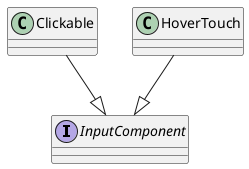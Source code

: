 @startuml

interface InputComponent {
}

class Clickable {
}
Clickable --|> InputComponent

class HoverTouch {
}
HoverTouch --|> InputComponent

@enduml

@startuml(id=menu)

Button *-- Clickable
FullScreenOverlay *-- Clickable
DropDownMenu *-- Clickable
InfoRepeater *-- Clickable

@enduml

@startuml(id=division)

CombinedArmsIcon *-- HoverTouch
DivisionStatCell *-- HoverTouch
Checkbox *-- Clickable

@enduml

